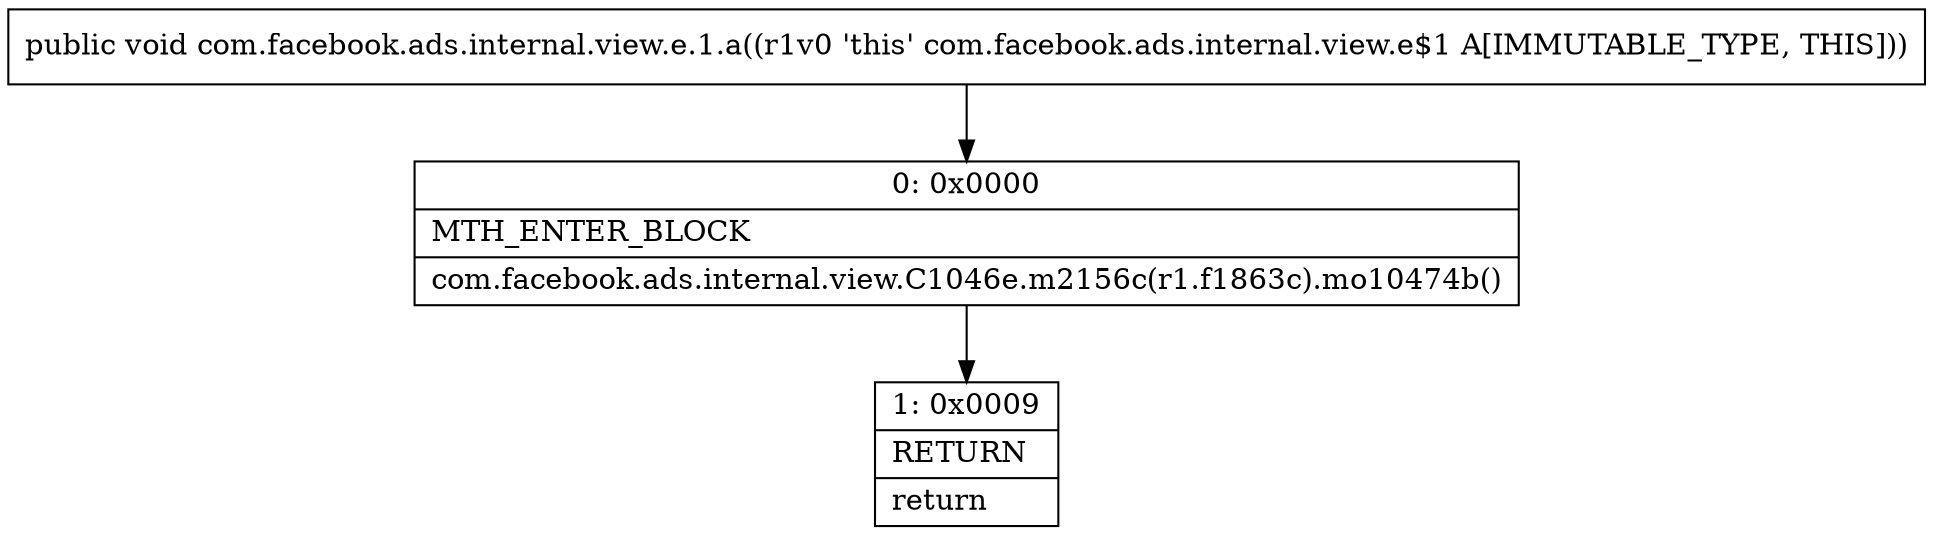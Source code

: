 digraph "CFG forcom.facebook.ads.internal.view.e.1.a()V" {
Node_0 [shape=record,label="{0\:\ 0x0000|MTH_ENTER_BLOCK\l|com.facebook.ads.internal.view.C1046e.m2156c(r1.f1863c).mo10474b()\l}"];
Node_1 [shape=record,label="{1\:\ 0x0009|RETURN\l|return\l}"];
MethodNode[shape=record,label="{public void com.facebook.ads.internal.view.e.1.a((r1v0 'this' com.facebook.ads.internal.view.e$1 A[IMMUTABLE_TYPE, THIS])) }"];
MethodNode -> Node_0;
Node_0 -> Node_1;
}

